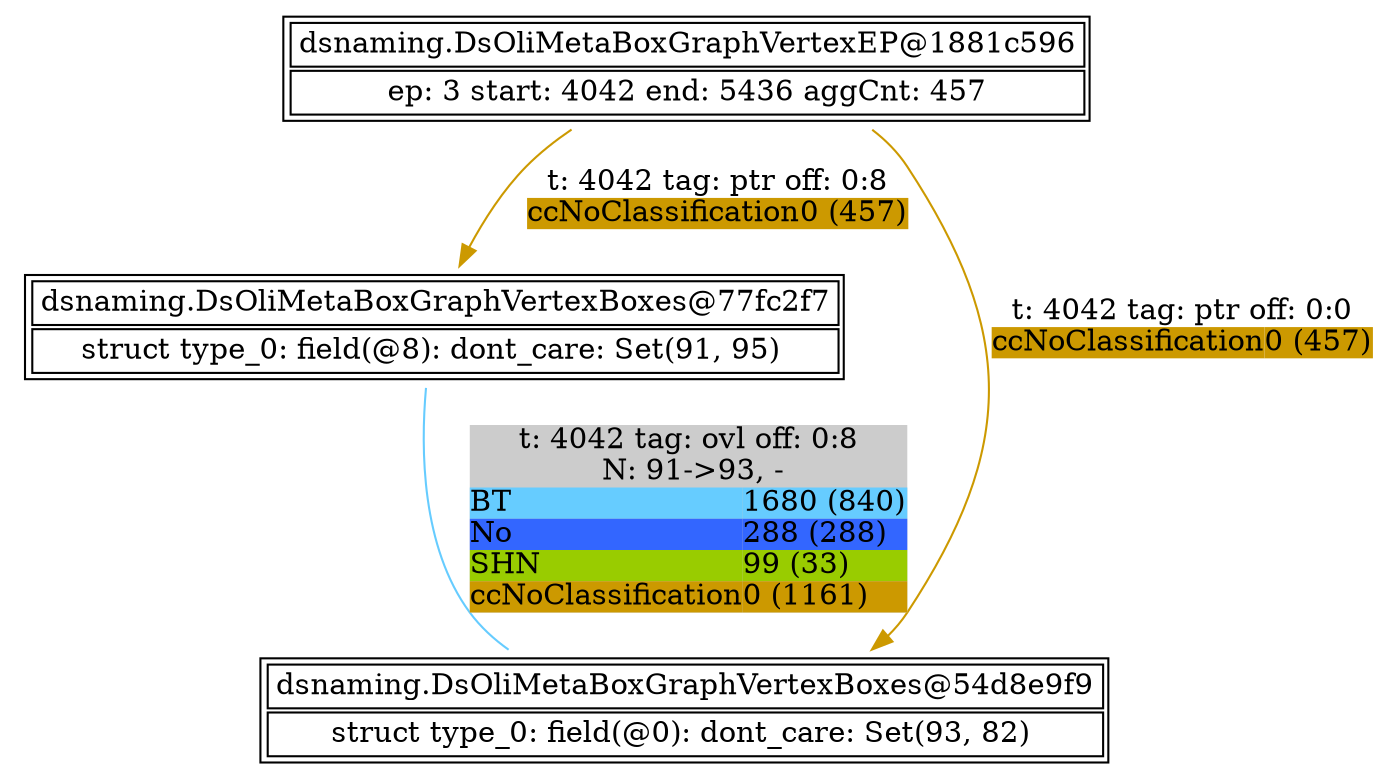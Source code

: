digraph G {
	"dsnaming.DsOliMetaBoxGraphVertexEP@1881c596" -> "dsnaming.DsOliMetaBoxGraphVertexBoxes@77fc2f7" [color = "#CC9900", label = <<TABLE BORDER="0" ALIGN="left" COLOR="black" CELLBORDER="0"  CELLPADDING="0" CELLSPACING="0"><TR><TD COLSPAN="2">t: 4042 tag: ptr off: 0:8</TD></TR><TR><TD ALIGN="left" BGCOLOR="#CC9900">ccNoClassification</TD><TD ALIGN="left" BGCOLOR="#CC9900">0 (457)</TD></TR></TABLE>>]
	"dsnaming.DsOliMetaBoxGraphVertexBoxes@77fc2f7" -> "dsnaming.DsOliMetaBoxGraphVertexBoxes@54d8e9f9" [dir = none, label = <<TABLE BORDER="0" ALIGN="left" BGCOLOR="#CCCCCC" COLOR="black" CELLBORDER="0" CELLPADDING="0" CELLSPACING="0"><TR><TD COLSPAN="2">t: 4042 tag: ovl off: 0:8</TD></TR><TR><TD COLSPAN="2"> N: 91-&gt;93, -</TD></TR><TR><TD ALIGN="left" BGCOLOR="#66CCFF">BT</TD><TD ALIGN="left" BGCOLOR="#66CCFF">1680 (840)</TD></TR><TR><TD ALIGN="left" BGCOLOR="#3366FF">No</TD><TD ALIGN="left" BGCOLOR="#3366FF">288 (288)</TD></TR><TR><TD ALIGN="left" BGCOLOR="#99CC00">SHN</TD><TD ALIGN="left" BGCOLOR="#99CC00">99 (33)</TD></TR><TR><TD ALIGN="left" BGCOLOR="#CC9900">ccNoClassification</TD><TD ALIGN="left" BGCOLOR="#CC9900">0 (1161)</TD></TR></TABLE>>, color = "#66CCFF"]
	"dsnaming.DsOliMetaBoxGraphVertexEP@1881c596" -> "dsnaming.DsOliMetaBoxGraphVertexBoxes@54d8e9f9" [color = "#CC9900", label = <<TABLE BORDER="0" ALIGN="left" COLOR="black" CELLBORDER="0"  CELLPADDING="0" CELLSPACING="0"><TR><TD COLSPAN="2">t: 4042 tag: ptr off: 0:0</TD></TR><TR><TD ALIGN="left" BGCOLOR="#CC9900">ccNoClassification</TD><TD ALIGN="left" BGCOLOR="#CC9900">0 (457)</TD></TR></TABLE>>]
	subgraph connected_vertices {
		rankdir = LR
		"dsnaming.DsOliMetaBoxGraphVertexEP@1881c596"  [label = <<TABLE><TR><TD COLSPAN="2">dsnaming.DsOliMetaBoxGraphVertexEP@1881c596</TD></TR><TR><TD COLSPAN="2">ep: 3 start: 4042 end: 5436 aggCnt: 457</TD></TR></TABLE>>, shape = none]
		"dsnaming.DsOliMetaBoxGraphVertexBoxes@77fc2f7"  [label = <<TABLE><TR><TD COLSPAN="2">dsnaming.DsOliMetaBoxGraphVertexBoxes@77fc2f7</TD></TR><TR><TD COLSPAN="2">struct type_0: field(@8): dont_care: Set(91, 95) </TD></TR></TABLE>>, shape = none]
		"dsnaming.DsOliMetaBoxGraphVertexBoxes@54d8e9f9"  [label = <<TABLE><TR><TD COLSPAN="2">dsnaming.DsOliMetaBoxGraphVertexBoxes@54d8e9f9</TD></TR><TR><TD COLSPAN="2">struct type_0: field(@0): dont_care: Set(93, 82) </TD></TR></TABLE>>, shape = none]
	}
}